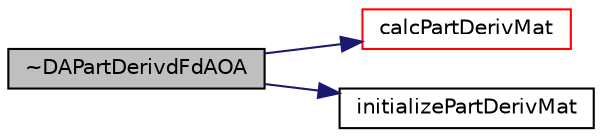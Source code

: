 digraph "~DAPartDerivdFdAOA"
{
  bgcolor="transparent";
  edge [fontname="Helvetica",fontsize="10",labelfontname="Helvetica",labelfontsize="10"];
  node [fontname="Helvetica",fontsize="10",shape=record];
  rankdir="LR";
  Node2 [label="~DAPartDerivdFdAOA",height=0.2,width=0.4,color="black", fillcolor="grey75", style="filled", fontcolor="black"];
  Node2 -> Node3 [color="midnightblue",fontsize="10",style="solid",fontname="Helvetica"];
  Node3 [label="calcPartDerivMat",height=0.2,width=0.4,color="red",URL="$classFoam_1_1DAPartDerivdFdAOA.html#a3f0269fc7ba18e5fbfe29884960e7402",tooltip="compute the partial derivative matrix "];
  Node2 -> Node17 [color="midnightblue",fontsize="10",style="solid",fontname="Helvetica"];
  Node17 [label="initializePartDerivMat",height=0.2,width=0.4,color="black",URL="$classFoam_1_1DAPartDerivdFdAOA.html#ad0fc03f5435f36411cd5554caa9e21e4",tooltip="initialize partial derivative matrix "];
}
